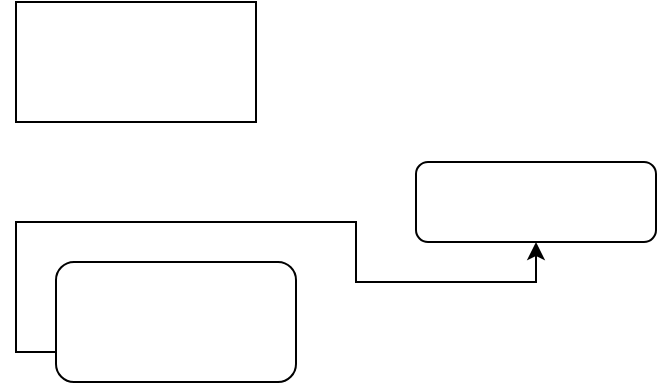 <mxfile version="24.6.2" type="github">
  <diagram name="第 1 页" id="iidTFYHrBnHri4CGcn3L">
    <mxGraphModel dx="1434" dy="710" grid="1" gridSize="10" guides="1" tooltips="1" connect="1" arrows="1" fold="1" page="1" pageScale="1" pageWidth="827" pageHeight="1169" math="0" shadow="0">
      <root>
        <mxCell id="0" />
        <mxCell id="1" parent="0" />
        <mxCell id="gGZMn58xcHvjkKbGFO9D-1" value="" style="rounded=0;whiteSpace=wrap;html=1;" parent="1" vertex="1">
          <mxGeometry x="90" y="150" width="120" height="60" as="geometry" />
        </mxCell>
        <mxCell id="KZ-i9WBRdvYdpdpMgosx-3" style="edgeStyle=orthogonalEdgeStyle;rounded=0;orthogonalLoop=1;jettySize=auto;html=1;exitX=0;exitY=0.75;exitDx=0;exitDy=0;" edge="1" parent="1" source="KZ-i9WBRdvYdpdpMgosx-1" target="KZ-i9WBRdvYdpdpMgosx-2">
          <mxGeometry relative="1" as="geometry" />
        </mxCell>
        <mxCell id="KZ-i9WBRdvYdpdpMgosx-1" value="" style="rounded=1;whiteSpace=wrap;html=1;" vertex="1" parent="1">
          <mxGeometry x="110" y="280" width="120" height="60" as="geometry" />
        </mxCell>
        <mxCell id="KZ-i9WBRdvYdpdpMgosx-2" value="" style="rounded=1;whiteSpace=wrap;html=1;" vertex="1" parent="1">
          <mxGeometry x="290" y="230" width="120" height="40" as="geometry" />
        </mxCell>
      </root>
    </mxGraphModel>
  </diagram>
</mxfile>

